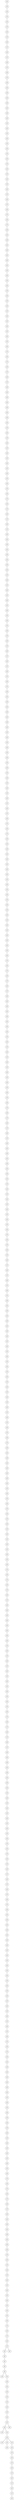 graph X {
  74 [label="inf"];
  0 [label="inf"];
  7 [label="inf"];
  43 [label="inf"];
  9 [label="inf"];
  3 [label="inf"];
  4 [label="inf"];
  5 [label="inf"];
  1 [label="inf"];
  16 [label="inf"];
  2 [label="inf"];
  17 [label="inf"];
  6 [label="inf"];
  23 [label="inf"];
  22 [label="inf"];
  10 [label="inf"];
  13 [label="inf"];
  11 [label="inf"];
  8 [label="inf"];
  21 [label="inf"];
  34 [label="inf"];
  19 [label="inf"];
  18 [label="inf"];
  28 [label="inf"];
  40 [label="inf"];
  14 [label="inf"];
  31 [label="inf"];
  12 [label="inf"];
  37 [label="inf"];
  53 [label="inf"];
  29 [label="inf"];
  45 [label="inf"];
  30 [label="inf"];
  58 [label="inf"];
  20 [label="inf"];
  42 [label="inf"];
  33 [label="inf"];
  15 [label="inf"];
  25 [label="inf"];
  41 [label="inf"];
  69 [label="inf"];
  38 [label="inf"];
  46 [label="inf"];
  51 [label="inf"];
  81 [label="inf"];
  59 [label="inf"];
  49 [label="inf"];
  65 [label="inf"];
  56 [label="inf"];
  39 [label="inf"];
  26 [label="inf"];
  47 [label="inf"];
  32 [label="inf"];
  27 [label="inf"];
  73 [label="inf"];
  35 [label="inf"];
  55 [label="inf"];
  50 [label="inf"];
  79 [label="inf"];
  24 [label="inf"];
  60 [label="inf"];
  62 [label="inf"];
  67 [label="inf"];
  52 [label="inf"];
  57 [label="inf"];
  44 [label="inf"];
  80 [label="inf"];
  48 [label="inf"];
  83 [label="inf"];
  92 [label="inf"];
  36 [label="inf"];
  77 [label="inf"];
  54 [label="inf"];
  68 [label="inf"];
  71 [label="inf"];
  64 [label="inf"];
  89 [label="inf"];
  61 [label="inf"];
  90 [label="inf"];
  63 [label="inf"];
  84 [label="inf"];
  93 [label="inf"];
  111 [label="inf"];
  85 [label="inf"];
  96 [label="inf"];
  72 [label="inf"];
  78 [label="inf"];
  76 [label="inf"];
  70 [label="inf"];
  82 [label="inf"];
  98 [label="inf"];
  91 [label="inf"];
  86 [label="inf"];
  113 [label="inf"];
  95 [label="inf"];
  155 [label="inf"];
  126 [label="inf"];
  88 [label="inf"];
  136 [label="inf"];
  66 [label="inf"];
  118 [label="inf"];
  99 [label="inf"];
  97 [label="inf"];
  101 [label="inf"];
  75 [label="inf"];
  105 [label="inf"];
  140 [label="inf"];
  102 [label="inf"];
  120 [label="inf"];
  110 [label="inf"];
  94 [label="inf"];
  125 [label="inf"];
  114 [label="inf"];
  106 [label="inf"];
  109 [label="inf"];
  100 [label="inf"];
  117 [label="inf"];
  122 [label="inf"];
  134 [label="inf"];
  139 [label="inf"];
  121 [label="inf"];
  133 [label="inf"];
  127 [label="inf"];
  107 [label="inf"];
  115 [label="inf"];
  157 [label="inf"];
  145 [label="inf"];
  132 [label="inf"];
  104 [label="inf"];
  137 [label="inf"];
  124 [label="inf"];
  131 [label="inf"];
  119 [label="inf"];
  128 [label="inf"];
  162 [label="inf"];
  116 [label="inf"];
  135 [label="inf"];
  138 [label="inf"];
  123 [label="inf"];
  141 [label="inf"];
  156 [label="inf"];
  108 [label="inf"];
  148 [label="inf"];
  153 [label="inf"];
  103 [label="inf"];
  163 [label="inf"];
  87 [label="inf"];
  174 [label="inf"];
  168 [label="inf"];
  112 [label="inf"];
  152 [label="inf"];
  129 [label="inf"];
  146 [label="inf"];
  154 [label="inf"];
  130 [label="inf"];
  179 [label="inf"];
  159 [label="inf"];
  142 [label="inf"];
  144 [label="inf"];
  149 [label="inf"];
  171 [label="inf"];
  165 [label="inf"];
  176 [label="inf"];
  160 [label="inf"];
  151 [label="inf"];
  164 [label="inf"];
  161 [label="inf"];
  181 [label="inf"];
  187 [label="inf"];
  158 [label="inf"];
  172 [label="inf"];
  180 [label="inf"];
  194 [label="inf"];
  166 [label="inf"];
  173 [label="inf"];
  177 [label="inf"];
  186 [label="inf"];
  150 [label="inf"];
  147 [label="inf"];
  192 [label="inf"];
  170 [label="inf"];
  189 [label="inf"];
  184 [label="inf"];
  199 [label="inf"];
  182 [label="inf"];
  195 [label="inf"];
  198 [label="inf"];
  183 [label="inf"];
  191 [label="inf"];
  169 [label="inf"];
  205 [label="inf"];
  188 [label="inf"];
  178 [label="inf"];
  185 [label="inf"];
  200 [label="inf"];
  207 [label="inf"];
  190 [label="inf"];
  210 [label="inf"];
  213 [label="inf"];
  175 [label="inf"];
  202 [label="inf"];
  143 [label="inf"];
  167 [label="inf"];
  216 [label="inf"];
  219 [label="inf"];
  224 [label="inf"];
  223 [label="inf"];
  196 [label="inf"];
  221 [label="inf"];
  209 [label="inf"];
  206 [label="inf"];
  204 [label="inf"];
  193 [label="inf"];
  203 [label="inf"];
  214 [label="inf"];
  231 [label="inf"];
  197 [label="inf"];
  218 [label="inf"];
  208 [label="inf"];
  242 [label="inf"];
  215 [label="inf"];
  246 [label="inf"];
  237 [label="inf"];
  232 [label="inf"];
  235 [label="inf"];
  241 [label="inf"];
  220 [label="inf"];
  211 [label="inf"];
  226 [label="inf"];
  248 [label="inf"];
  234 [label="inf"];
  222 [label="inf"];
  268 [label="inf"];
  227 [label="inf"];
  229 [label="inf"];
  228 [label="inf"];
  251 [label="inf"];
  230 [label="inf"];
  212 [label="inf"];
  217 [label="inf"];
  270 [label="inf"];
  250 [label="inf"];
  236 [label="inf"];
  225 [label="inf"];
  233 [label="inf"];
  201 [label="inf"];
  243 [label="inf"];
  254 [label="inf"];
  244 [label="inf"];
  258 [label="inf"];
  262 [label="inf"];
  256 [label="inf"];
  240 [label="inf"];
  239 [label="inf"];
  257 [label="inf"];
  292 [label="inf"];
  260 [label="inf"];
  255 [label="inf"];
  271 [label="inf"];
  249 [label="inf"];
  275 [label="inf"];
  252 [label="inf"];
  253 [label="inf"];
  273 [label="inf"];
  287 [label="inf"];
  274 [label="inf"];
  245 [label="inf"];
  277 [label="inf"];
  264 [label="inf"];
  265 [label="inf"];
  301 [label="inf"];
  238 [label="inf"];
  247 [label="inf"];
  302 [label="inf"];
  272 [label="inf"];
  280 [label="inf"];
  259 [label="inf"];
  261 [label="inf"];
  278 [label="inf"];
  269 [label="inf"];
  266 [label="inf"];
  282 [label="inf"];
  279 [label="inf"];
  299 [label="inf"];
  314 [label="inf"];
  304 [label="inf"];
  263 [label="inf"];
  283 [label="inf"];
  294 [label="inf"];
  281 [label="inf"];
  296 [label="inf"];
  286 [label="inf"];
  315 [label="inf"];
  298 [label="inf"];
  276 [label="inf"];
  267 [label="inf"];
  288 [label="inf"];
  313 [label="inf"];
  289 [label="inf"];
  290 [label="inf"];
  295 [label="inf"];
  303 [label="inf"];
  310 [label="inf"];
  316 [label="inf"];
  311 [label="inf"];
  293 [label="inf"];
  305 [label="inf"];
  306 [label="inf"];
  317 [label="inf"];
  323 [label="inf"];
  291 [label="inf"];
  337 [label="inf"];
  284 [label="inf"];
  297 [label="inf"];
  322 [label="inf"];
  321 [label="inf"];
  344 [label="inf"];
  307 [label="inf"];
  319 [label="inf"];
  320 [label="inf"];
  324 [label="inf"];
  346 [label="inf"];
  325 [label="inf"];
  329 [label="inf"];
  331 [label="inf"];
  318 [label="inf"];
  309 [label="inf"];
  355 [label="inf"];
  312 [label="inf"];
  350 [label="inf"];
  348 [label="inf"];
  327 [label="inf"];
  326 [label="inf"];
  300 [label="inf"];
  330 [label="inf"];
  343 [label="inf"];
  338 [label="inf"];
  340 [label="inf"];
  308 [label="inf"];
  366 [label="inf"];
  333 [label="inf"];
  349 [label="inf"];
  345 [label="inf"];
  352 [label="inf"];
  336 [label="inf"];
  361 [label="inf"];
  332 [label="inf"];
  354 [label="inf"];
  334 [label="inf"];
  384 [label="inf"];
  369 [label="inf"];
  353 [label="inf"];
  285 [label="inf"];
  342 [label="inf"];
  365 [label="inf"];
  392 [label="inf"];
  368 [label="inf"];
  339 [label="inf"];
  341 [label="inf"];
  357 [label="inf"];
  367 [label="inf"];
  351 [label="inf"];
  362 [label="inf"];
  359 [label="inf"];
  371 [label="inf"];
  377 [label="inf"];
  397 [label="inf"];
  358 [label="inf"];
  328 [label="inf"];
  356 [label="inf"];
  372 [label="inf"];
  375 [label="inf"];
  374 [label="inf"];
  360 [label="inf"];
  364 [label="inf"];
  347 [label="inf"];
  399 [label="inf"];
  382 [label="inf"];
  380 [label="inf"];
  379 [label="inf"];
  398 [label="inf"];
  383 [label="inf"];
  387 [label="inf"];
  389 [label="inf"];
  388 [label="inf"];
  427 [label="inf"];
  376 [label="inf"];
  408 [label="inf"];
  404 [label="inf"];
  378 [label="inf"];
  393 [label="inf"];
  373 [label="inf"];
  410 [label="inf"];
  370 [label="inf"];
  415 [label="inf"];
  417 [label="inf"];
  335 [label="inf"];
  363 [label="inf"];
  413 [label="inf"];
  390 [label="inf"];
  394 [label="inf"];
  401 [label="inf"];
  395 [label="inf"];
  381 [label="inf"];
  411 [label="inf"];
  385 [label="inf"];
  426 [label="inf"];
  421 [label="inf"];
  433 [label="inf"];
  428 [label="inf"];
  409 [label="inf"];
  431 [label="inf"];
  412 [label="inf"];
  423 [label="inf"];
  400 [label="inf"];
  403 [label="inf"];
  418 [label="inf"];
  386 [label="inf"];
  435 [label="inf"];
  432 [label="inf"];
  405 [label="inf"];
  440 [label="inf"];
  425 [label="inf"];
  441 [label="inf"];
  448 [label="inf"];
  424 [label="inf"];
  407 [label="inf"];
  402 [label="inf"];
  416 [label="inf"];
  419 [label="inf"];
  429 [label="inf"];
  391 [label="inf"];
  436 [label="inf"];
  449 [label="inf"];
  396 [label="inf"];
  420 [label="inf"];
  437 [label="inf"];
  480 [label="inf"];
  443 [label="inf"];
  422 [label="inf"];
  434 [label="inf"];
  406 [label="inf"];
  454 [label="inf"];
  442 [label="inf"];
  430 [label="inf"];
  459 [label="inf"];
  458 [label="inf"];
  473 [label="inf"];
  483 [label="inf"];
  450 [label="inf"];
  463 [label="inf"];
  461 [label="inf"];
  414 [label="inf"];
  451 [label="inf"];
  465 [label="inf"];
  452 [label="inf"];
  453 [label="inf"];
  460 [label="inf"];
  464 [label="inf"];
  439 [label="inf"];
  481 [label="inf"];
  457 [label="inf"];
  444 [label="inf"];
  455 [label="inf"];
  456 [label="inf"];
  462 [label="inf"];
  438 [label="inf"];
  467 [label="inf"];
  474 [label="inf"];
  478 [label="inf"];
  466 [label="inf"];
  491 [label="inf"];
  484 [label="inf"];
  479 [label="inf"];
  446 [label="inf"];
  447 [label="inf"];
  468 [label="inf"];
  485 [label="inf"];
  492 [label="inf"];
  470 [label="inf"];
  494 [label="inf"];
  496 [label="inf"];
  477 [label="inf"];
  445 [label="inf"];
  472 [label="inf"];
  493 [label="inf"];
  495 [label="inf"];
  488 [label="inf"];
  471 [label="inf"];
  499 [label="inf"];
  497 [label="inf"];
  486 [label="inf"];
  469 [label="inf"];
  490 [label="inf"];
  476 [label="inf"];
  489 [label="inf"];
  487 [label="inf"];
  498 [label="inf"];
  482 [label="inf"];
  475 [label="inf"];
  74 -- 0;
  0 -- 7;
  7 -- 43;
  43 -- 9;
  9 -- 3;
  3 -- 4;
  4 -- 5;
  5 -- 1;
  1 -- 16;
  16 -- 2;
  2 -- 17;
  17 -- 6;
  6 -- 23;
  23 -- 22;
  22 -- 10;
  10 -- 13;
  13 -- 11;
  11 -- 8;
  8 -- 21;
  21 -- 34;
  34 -- 19;
  19 -- 18;
  18 -- 28;
  28 -- 40;
  40 -- 14;
  14 -- 31;
  31 -- 12;
  12 -- 37;
  37 -- 53;
  53 -- 29;
  29 -- 45;
  45 -- 30;
  30 -- 58;
  58 -- 20;
  20 -- 42;
  42 -- 33;
  33 -- 15;
  15 -- 25;
  25 -- 41;
  41 -- 69;
  69 -- 38;
  38 -- 46;
  46 -- 51;
  51 -- 81;
  81 -- 59;
  59 -- 49;
  49 -- 65;
  65 -- 56;
  56 -- 39;
  39 -- 26;
  26 -- 47;
  47 -- 32;
  32 -- 27;
  27 -- 73;
  73 -- 35;
  35 -- 55;
  55 -- 50;
  50 -- 79;
  79 -- 24;
  24 -- 60;
  60 -- 62;
  62 -- 67;
  67 -- 52;
  52 -- 57;
  57 -- 44;
  44 -- 80;
  80 -- 48;
  48 -- 83;
  83 -- 92;
  92 -- 36;
  36 -- 77;
  77 -- 54;
  54 -- 68;
  68 -- 71;
  71 -- 64;
  64 -- 89;
  89 -- 61;
  61 -- 90;
  90 -- 63;
  63 -- 84;
  84 -- 93;
  93 -- 111;
  111 -- 85;
  85 -- 96;
  96 -- 72;
  72 -- 78;
  78 -- 76;
  76 -- 70;
  70 -- 82;
  82 -- 98;
  98 -- 91;
  91 -- 86;
  86 -- 113;
  113 -- 95;
  95 -- 155;
  155 -- 126;
  126 -- 88;
  88 -- 136;
  136 -- 66;
  66 -- 118;
  118 -- 99;
  99 -- 97;
  97 -- 101;
  101 -- 75;
  75 -- 105;
  105 -- 140;
  140 -- 102;
  102 -- 120;
  120 -- 110;
  110 -- 94;
  94 -- 125;
  125 -- 114;
  114 -- 106;
  106 -- 109;
  109 -- 100;
  100 -- 117;
  117 -- 122;
  122 -- 134;
  134 -- 139;
  139 -- 121;
  121 -- 133;
  133 -- 127;
  127 -- 107;
  107 -- 115;
  115 -- 157;
  157 -- 145;
  145 -- 132;
  132 -- 104;
  104 -- 137;
  137 -- 124;
  124 -- 131;
  131 -- 119;
  119 -- 128;
  128 -- 162;
  162 -- 116;
  116 -- 135;
  135 -- 138;
  138 -- 123;
  123 -- 141;
  141 -- 156;
  156 -- 108;
  108 -- 148;
  148 -- 153;
  153 -- 103;
  103 -- 163;
  163 -- 87;
  87 -- 174;
  174 -- 168;
  168 -- 112;
  112 -- 152;
  152 -- 129;
  129 -- 146;
  146 -- 154;
  154 -- 130;
  130 -- 179;
  179 -- 159;
  159 -- 142;
  142 -- 144;
  144 -- 149;
  149 -- 171;
  171 -- 165;
  165 -- 176;
  176 -- 160;
  160 -- 151;
  151 -- 164;
  164 -- 161;
  161 -- 181;
  181 -- 187;
  187 -- 158;
  158 -- 172;
  172 -- 180;
  180 -- 194;
  194 -- 166;
  166 -- 173;
  173 -- 177;
  177 -- 186;
  186 -- 150;
  150 -- 147;
  147 -- 192;
  192 -- 170;
  170 -- 189;
  189 -- 184;
  184 -- 199;
  199 -- 182;
  182 -- 195;
  195 -- 198;
  198 -- 183;
  183 -- 191;
  191 -- 169;
  169 -- 205;
  205 -- 188;
  188 -- 178;
  178 -- 185;
  185 -- 200;
  200 -- 207;
  207 -- 190;
  190 -- 210;
  210 -- 213;
  213 -- 175;
  175 -- 202;
  202 -- 143;
  143 -- 167;
  167 -- 216;
  216 -- 219;
  219 -- 224;
  224 -- 223;
  223 -- 196;
  196 -- 221;
  221 -- 209;
  209 -- 206;
  206 -- 204;
  204 -- 193;
  193 -- 203;
  203 -- 214;
  214 -- 231;
  231 -- 197;
  197 -- 218;
  218 -- 208;
  208 -- 242;
  242 -- 215;
  215 -- 246;
  246 -- 237;
  237 -- 232;
  232 -- 235;
  235 -- 241;
  241 -- 220;
  220 -- 211;
  211 -- 226;
  226 -- 248;
  248 -- 234;
  234 -- 222;
  222 -- 268;
  268 -- 227;
  227 -- 229;
  229 -- 228;
  228 -- 251;
  251 -- 230;
  230 -- 212;
  212 -- 217;
  217 -- 270;
  270 -- 250;
  250 -- 236;
  236 -- 225;
  225 -- 233;
  233 -- 201;
  201 -- 243;
  243 -- 254;
  254 -- 244;
  244 -- 258;
  258 -- 262;
  262 -- 256;
  256 -- 240;
  240 -- 239;
  239 -- 257;
  257 -- 292;
  292 -- 260;
  260 -- 255;
  255 -- 271;
  271 -- 249;
  249 -- 275;
  275 -- 252;
  252 -- 253;
  253 -- 273;
  273 -- 287;
  287 -- 274;
  274 -- 245;
  245 -- 277;
  277 -- 264;
  264 -- 265;
  265 -- 301;
  301 -- 238;
  238 -- 247;
  247 -- 302;
  302 -- 272;
  272 -- 280;
  280 -- 259;
  259 -- 261;
  261 -- 278;
  278 -- 269;
  269 -- 266;
  266 -- 282;
  282 -- 279;
  279 -- 299;
  299 -- 314;
  314 -- 304;
  304 -- 263;
  263 -- 283;
  283 -- 294;
  294 -- 281;
  281 -- 296;
  296 -- 286;
  286 -- 315;
  315 -- 298;
  298 -- 276;
  276 -- 267;
  267 -- 288;
  288 -- 313;
  313 -- 289;
  289 -- 290;
  290 -- 295;
  295 -- 303;
  303 -- 310;
  310 -- 316;
  316 -- 311;
  311 -- 293;
  293 -- 305;
  305 -- 306;
  306 -- 317;
  317 -- 323;
  323 -- 291;
  291 -- 337;
  337 -- 284;
  284 -- 297;
  297 -- 322;
  322 -- 321;
  321 -- 344;
  344 -- 307;
  307 -- 319;
  319 -- 320;
  320 -- 324;
  324 -- 346;
  346 -- 325;
  325 -- 329;
  329 -- 331;
  331 -- 318;
  318 -- 309;
  309 -- 355;
  355 -- 312;
  312 -- 350;
  350 -- 348;
  348 -- 327;
  327 -- 326;
  326 -- 300;
  300 -- 330;
  330 -- 343;
  343 -- 338;
  338 -- 340;
  340 -- 308;
  308 -- 366;
  366 -- 333;
  333 -- 349;
  349 -- 345;
  345 -- 352;
  352 -- 336;
  336 -- 361;
  361 -- 332;
  332 -- 354;
  354 -- 334;
  334 -- 384;
  384 -- 369;
  369 -- 353;
  353 -- 285;
  285 -- 342;
  342 -- 365;
  365 -- 392;
  392 -- 368;
  368 -- 339;
  339 -- 341;
  341 -- 357;
  357 -- 367;
  367 -- 351;
  351 -- 362;
  362 -- 359;
  359 -- 371;
  371 -- 377;
  377 -- 397;
  397 -- 358;
  358 -- 328;
  328 -- 356;
  356 -- 372;
  372 -- 375;
  375 -- 374;
  374 -- 360;
  360 -- 364;
  364 -- 347;
  347 -- 399;
  399 -- 382;
  382 -- 380;
  380 -- 379;
  379 -- 398;
  398 -- 383;
  383 -- 387;
  387 -- 389;
  389 -- 388;
  388 -- 427;
  427 -- 376;
  376 -- 408;
  408 -- 404;
  404 -- 378;
  378 -- 393;
  393 -- 373;
  373 -- 410;
  410 -- 370;
  370 -- 415;
  415 -- 417;
  417 -- 335;
  335 -- 363;
  363 -- 413;
  413 -- 390;
  390 -- 394;
  394 -- 401;
  401 -- 395;
  395 -- 381;
  381 -- 411;
  411 -- 385;
  385 -- 426;
  426 -- 421;
  421 -- 433;
  433 -- 428;
  428 -- 409;
  409 -- 431;
  431 -- 412;
  412 -- 423;
  423 -- 400;
  400 -- 403;
  403 -- 418;
  418 -- 386;
  386 -- 435;
  435 -- 432;
  432 -- 405;
  405 -- 440;
  440 -- 425;
  425 -- 441;
  441 -- 448;
  448 -- 424;
  424 -- 407;
  407 -- 402;
  402 -- 416;
  416 -- 419;
  419 -- 429;
  429 -- 391;
  391 -- 436;
  436 -- 449;
  449 -- 396;
  396 -- 420;
  420 -- 437;
  437 -- 480;
  480 -- 443;
  443 -- 422;
  422 -- 434;
  434 -- 406;
  406 -- 454;
  454 -- 442;
  442 -- 430;
  430 -- 459;
  459 -- 458;
  458 -- 473;
  473 -- 483;
  483 -- 450;
  450 -- 463;
  463 -- 461;
  461 -- 414;
  414 -- 451;
  451 -- 465;
  465 -- 452;
  452 -- 453;
  453 -- 460;
  460 -- 464;
  464 -- 439;
  439 -- 481;
  481 -- 457;
  457 -- 444;
  444 -- 455;
  455 -- 456;
  456 -- 462;
  462 -- 438;
  438 -- 467;
  467 -- 474;
  467 -- 478;
  478 -- 466;
  466 -- 491;
  491 -- 484;
  484 -- 479;
  479 -- 446;
  446 -- 447;
  447 -- 468;
  468 -- 485;
  485 -- 492;
  492 -- 470;
  470 -- 494;
  470 -- 496;
  496 -- 477;
  477 -- 445;
  477 -- 472;
  472 -- 493;
  477 -- 495;
  495 -- 488;
  488 -- 471;
  471 -- 499;
  499 -- 497;
  497 -- 486;
  486 -- 469;
  469 -- 490;
  490 -- 476;
  476 -- 489;
  489 -- 487;
  487 -- 498;
  492 -- 482;
  444 -- 475;
}
